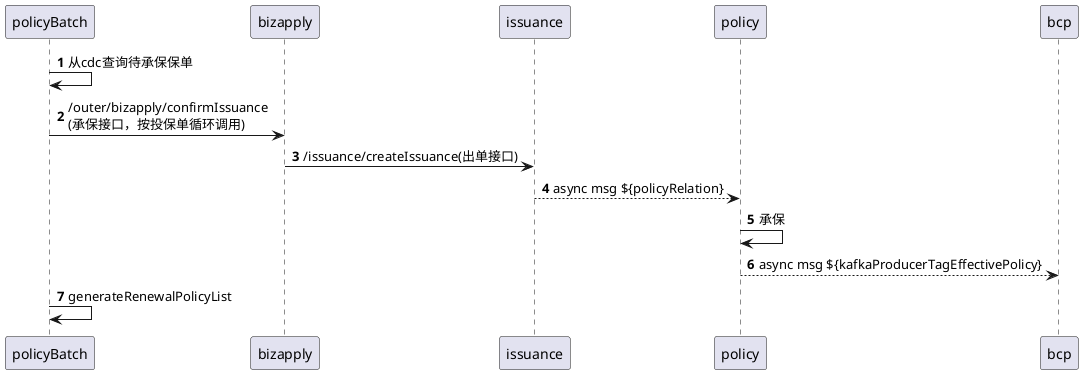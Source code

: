 @startuml
'https://plantuml.com/sequence-diagram

autonumber

policyBatch -> policyBatch: 从cdc查询待承保保单
policyBatch -> bizapply: /outer/bizapply/confirmIssuance\n(承保接口，按投保单循环调用)

bizapply -> issuance: /issuance/createIssuance(出单接口)

issuance --> policy: async msg ${policyRelation}

policy -> policy: 承保
policy --> bcp: async msg ${kafkaProducerTagEffectivePolicy}
policyBatch -> policyBatch:generateRenewalPolicyList


@enduml